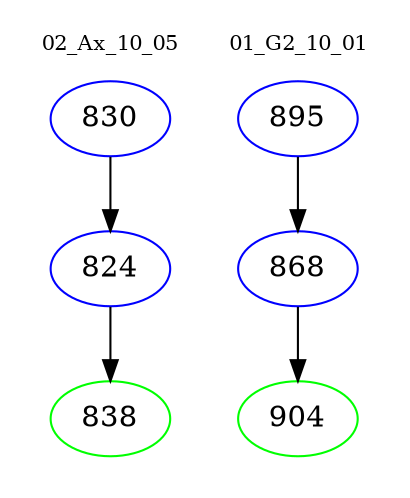 digraph{
subgraph cluster_0 {
color = white
label = "02_Ax_10_05";
fontsize=10;
T0_830 [label="830", color="blue"]
T0_830 -> T0_824 [color="black"]
T0_824 [label="824", color="blue"]
T0_824 -> T0_838 [color="black"]
T0_838 [label="838", color="green"]
}
subgraph cluster_1 {
color = white
label = "01_G2_10_01";
fontsize=10;
T1_895 [label="895", color="blue"]
T1_895 -> T1_868 [color="black"]
T1_868 [label="868", color="blue"]
T1_868 -> T1_904 [color="black"]
T1_904 [label="904", color="green"]
}
}
